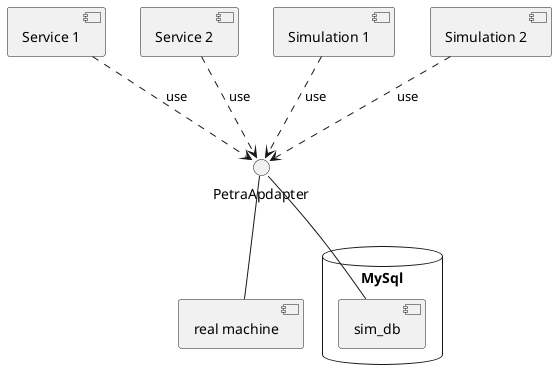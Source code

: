 @startuml

[Service 1] ..> PetraApdapter : use
[Service 2] ..> PetraApdapter : use
[Simulation 1] ..> PetraApdapter : use
[Simulation 2] ..> PetraApdapter : use

database "MySql" {
    [sim_db]
    PetraApdapter -down- [sim_db]
}

PetraApdapter -down- [real machine]

@enduml